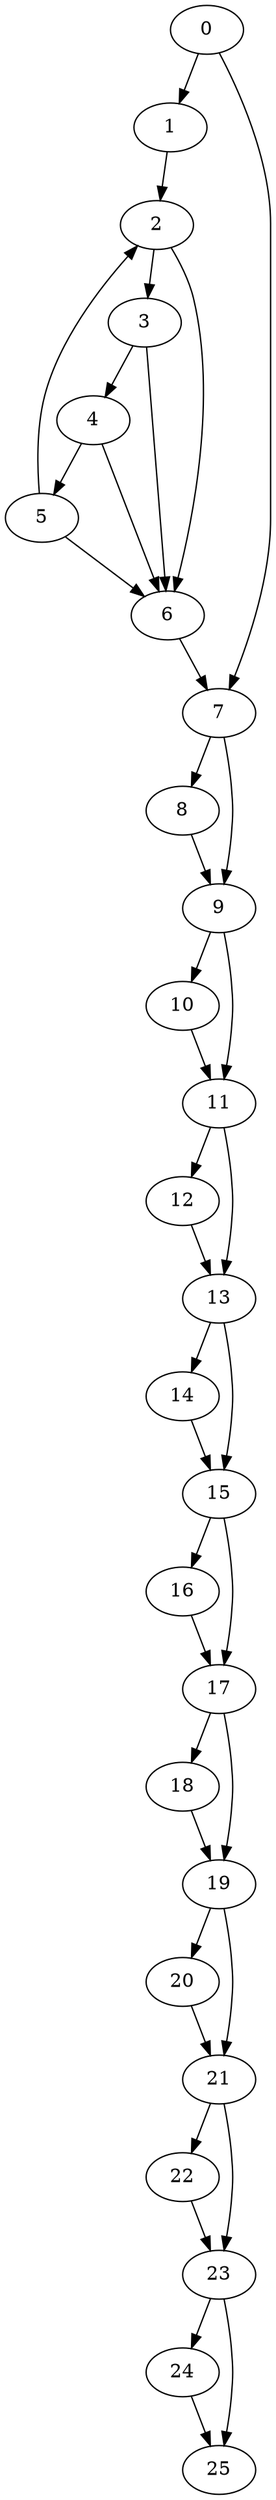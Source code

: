 digraph {
	0
	1
	2
	3
	4
	5
	6
	7
	8
	9
	10
	11
	12
	13
	14
	15
	16
	17
	18
	19
	20
	21
	22
	23
	24
	25
	2 -> 6
	3 -> 6
	4 -> 6
	5 -> 6
	11 -> 12
	13 -> 15
	14 -> 15
	17 -> 18
	19 -> 20
	21 -> 22
	2 -> 3
	4 -> 5
	23 -> 24
	9 -> 11
	10 -> 11
	15 -> 16
	19 -> 21
	20 -> 21
	23 -> 25
	24 -> 25
	5 -> 2
	1 -> 2
	0 -> 7
	6 -> 7
	13 -> 14
	15 -> 17
	16 -> 17
	17 -> 19
	18 -> 19
	21 -> 23
	22 -> 23
	3 -> 4
	7 -> 9
	8 -> 9
	9 -> 10
	11 -> 13
	12 -> 13
	0 -> 1
	7 -> 8
}
